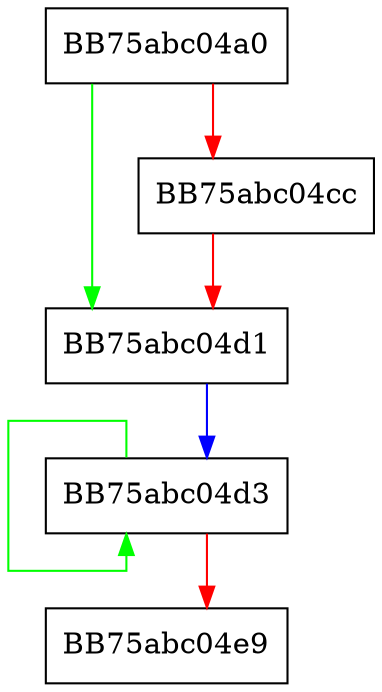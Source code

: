 digraph movbe32 {
  node [shape="box"];
  graph [splines=ortho];
  BB75abc04a0 -> BB75abc04d1 [color="green"];
  BB75abc04a0 -> BB75abc04cc [color="red"];
  BB75abc04cc -> BB75abc04d1 [color="red"];
  BB75abc04d1 -> BB75abc04d3 [color="blue"];
  BB75abc04d3 -> BB75abc04d3 [color="green"];
  BB75abc04d3 -> BB75abc04e9 [color="red"];
}